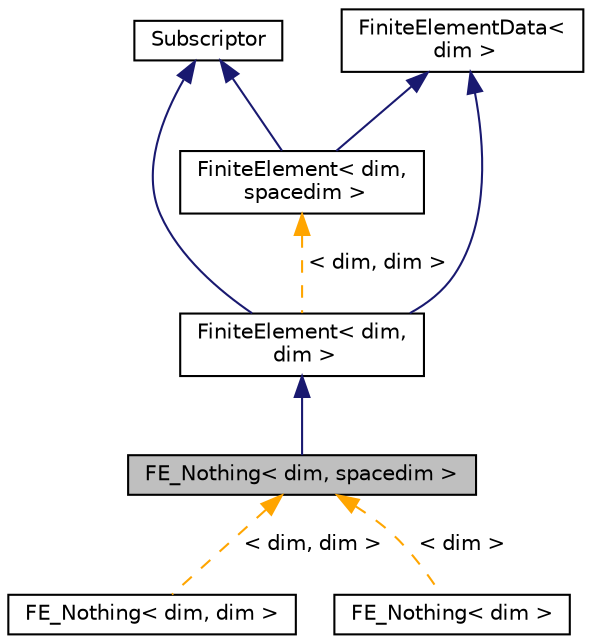 digraph "FE_Nothing&lt; dim, spacedim &gt;"
{
 // LATEX_PDF_SIZE
  edge [fontname="Helvetica",fontsize="10",labelfontname="Helvetica",labelfontsize="10"];
  node [fontname="Helvetica",fontsize="10",shape=record];
  Node1 [label="FE_Nothing\< dim, spacedim \>",height=0.2,width=0.4,color="black", fillcolor="grey75", style="filled", fontcolor="black",tooltip=" "];
  Node2 -> Node1 [dir="back",color="midnightblue",fontsize="10",style="solid",fontname="Helvetica"];
  Node2 [label="FiniteElement\< dim,\l dim \>",height=0.2,width=0.4,color="black", fillcolor="white", style="filled",URL="$classFiniteElement.html",tooltip=" "];
  Node3 -> Node2 [dir="back",color="midnightblue",fontsize="10",style="solid",fontname="Helvetica"];
  Node3 [label="Subscriptor",height=0.2,width=0.4,color="black", fillcolor="white", style="filled",URL="$classSubscriptor.html",tooltip=" "];
  Node4 -> Node2 [dir="back",color="midnightblue",fontsize="10",style="solid",fontname="Helvetica"];
  Node4 [label="FiniteElementData\<\l dim \>",height=0.2,width=0.4,color="black", fillcolor="white", style="filled",URL="$classFiniteElementData.html",tooltip=" "];
  Node5 -> Node2 [dir="back",color="orange",fontsize="10",style="dashed",label=" \< dim, dim \>" ,fontname="Helvetica"];
  Node5 [label="FiniteElement\< dim,\l spacedim \>",height=0.2,width=0.4,color="black", fillcolor="white", style="filled",URL="$classFiniteElement.html",tooltip=" "];
  Node3 -> Node5 [dir="back",color="midnightblue",fontsize="10",style="solid",fontname="Helvetica"];
  Node4 -> Node5 [dir="back",color="midnightblue",fontsize="10",style="solid",fontname="Helvetica"];
  Node1 -> Node6 [dir="back",color="orange",fontsize="10",style="dashed",label=" \< dim, dim \>" ,fontname="Helvetica"];
  Node6 [label="FE_Nothing\< dim, dim \>",height=0.2,width=0.4,color="black", fillcolor="white", style="filled",URL="$classFE__Nothing.html",tooltip=" "];
  Node1 -> Node7 [dir="back",color="orange",fontsize="10",style="dashed",label=" \< dim \>" ,fontname="Helvetica"];
  Node7 [label="FE_Nothing\< dim \>",height=0.2,width=0.4,color="black", fillcolor="white", style="filled",URL="$classFE__Nothing.html",tooltip=" "];
}
